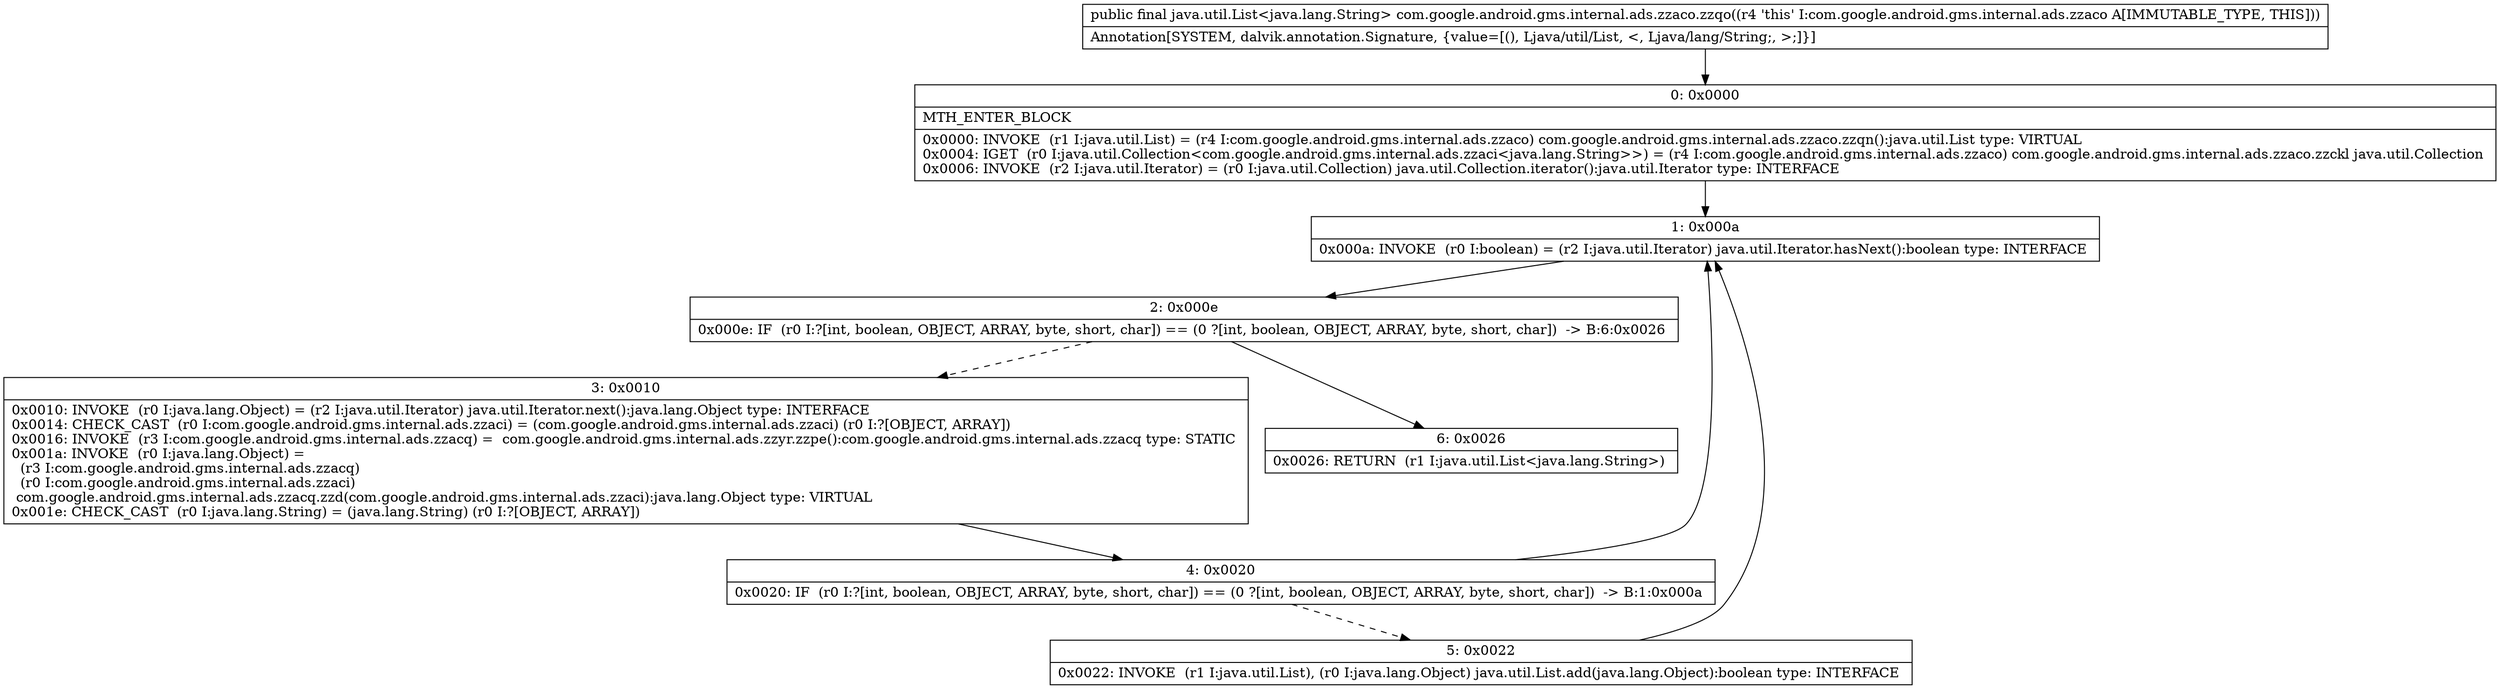 digraph "CFG forcom.google.android.gms.internal.ads.zzaco.zzqo()Ljava\/util\/List;" {
Node_0 [shape=record,label="{0\:\ 0x0000|MTH_ENTER_BLOCK\l|0x0000: INVOKE  (r1 I:java.util.List) = (r4 I:com.google.android.gms.internal.ads.zzaco) com.google.android.gms.internal.ads.zzaco.zzqn():java.util.List type: VIRTUAL \l0x0004: IGET  (r0 I:java.util.Collection\<com.google.android.gms.internal.ads.zzaci\<java.lang.String\>\>) = (r4 I:com.google.android.gms.internal.ads.zzaco) com.google.android.gms.internal.ads.zzaco.zzckl java.util.Collection \l0x0006: INVOKE  (r2 I:java.util.Iterator) = (r0 I:java.util.Collection) java.util.Collection.iterator():java.util.Iterator type: INTERFACE \l}"];
Node_1 [shape=record,label="{1\:\ 0x000a|0x000a: INVOKE  (r0 I:boolean) = (r2 I:java.util.Iterator) java.util.Iterator.hasNext():boolean type: INTERFACE \l}"];
Node_2 [shape=record,label="{2\:\ 0x000e|0x000e: IF  (r0 I:?[int, boolean, OBJECT, ARRAY, byte, short, char]) == (0 ?[int, boolean, OBJECT, ARRAY, byte, short, char])  \-\> B:6:0x0026 \l}"];
Node_3 [shape=record,label="{3\:\ 0x0010|0x0010: INVOKE  (r0 I:java.lang.Object) = (r2 I:java.util.Iterator) java.util.Iterator.next():java.lang.Object type: INTERFACE \l0x0014: CHECK_CAST  (r0 I:com.google.android.gms.internal.ads.zzaci) = (com.google.android.gms.internal.ads.zzaci) (r0 I:?[OBJECT, ARRAY]) \l0x0016: INVOKE  (r3 I:com.google.android.gms.internal.ads.zzacq) =  com.google.android.gms.internal.ads.zzyr.zzpe():com.google.android.gms.internal.ads.zzacq type: STATIC \l0x001a: INVOKE  (r0 I:java.lang.Object) = \l  (r3 I:com.google.android.gms.internal.ads.zzacq)\l  (r0 I:com.google.android.gms.internal.ads.zzaci)\l com.google.android.gms.internal.ads.zzacq.zzd(com.google.android.gms.internal.ads.zzaci):java.lang.Object type: VIRTUAL \l0x001e: CHECK_CAST  (r0 I:java.lang.String) = (java.lang.String) (r0 I:?[OBJECT, ARRAY]) \l}"];
Node_4 [shape=record,label="{4\:\ 0x0020|0x0020: IF  (r0 I:?[int, boolean, OBJECT, ARRAY, byte, short, char]) == (0 ?[int, boolean, OBJECT, ARRAY, byte, short, char])  \-\> B:1:0x000a \l}"];
Node_5 [shape=record,label="{5\:\ 0x0022|0x0022: INVOKE  (r1 I:java.util.List), (r0 I:java.lang.Object) java.util.List.add(java.lang.Object):boolean type: INTERFACE \l}"];
Node_6 [shape=record,label="{6\:\ 0x0026|0x0026: RETURN  (r1 I:java.util.List\<java.lang.String\>) \l}"];
MethodNode[shape=record,label="{public final java.util.List\<java.lang.String\> com.google.android.gms.internal.ads.zzaco.zzqo((r4 'this' I:com.google.android.gms.internal.ads.zzaco A[IMMUTABLE_TYPE, THIS]))  | Annotation[SYSTEM, dalvik.annotation.Signature, \{value=[(), Ljava\/util\/List, \<, Ljava\/lang\/String;, \>;]\}]\l}"];
MethodNode -> Node_0;
Node_0 -> Node_1;
Node_1 -> Node_2;
Node_2 -> Node_3[style=dashed];
Node_2 -> Node_6;
Node_3 -> Node_4;
Node_4 -> Node_1;
Node_4 -> Node_5[style=dashed];
Node_5 -> Node_1;
}

